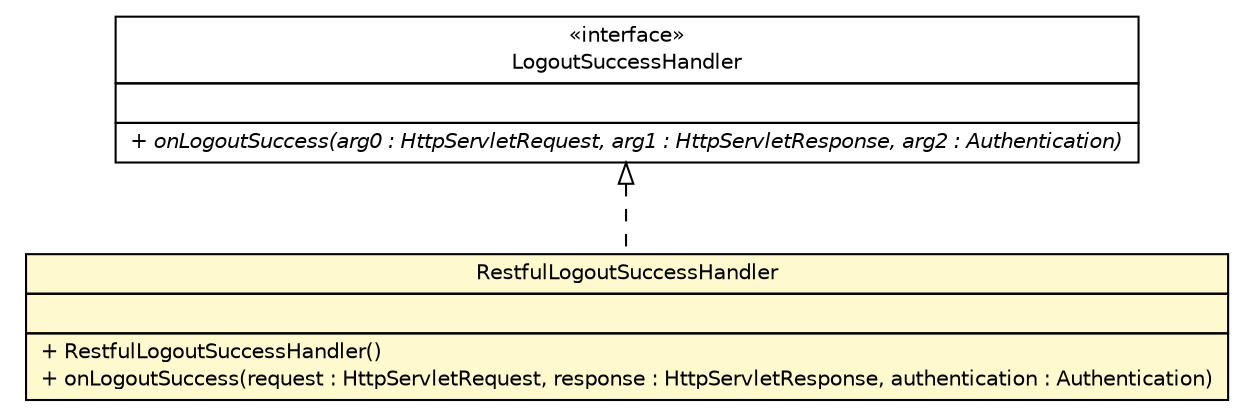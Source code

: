 #!/usr/local/bin/dot
#
# Class diagram 
# Generated by UMLGraph version R5_6-24-gf6e263 (http://www.umlgraph.org/)
#

digraph G {
	edge [fontname="Helvetica",fontsize=10,labelfontname="Helvetica",labelfontsize=10];
	node [fontname="Helvetica",fontsize=10,shape=plaintext];
	nodesep=0.25;
	ranksep=0.5;
	// cn.home1.oss.lib.security.internal.rest.RestfulLogoutSuccessHandler
	c3426 [label=<<table title="cn.home1.oss.lib.security.internal.rest.RestfulLogoutSuccessHandler" border="0" cellborder="1" cellspacing="0" cellpadding="2" port="p" bgcolor="lemonChiffon" href="./RestfulLogoutSuccessHandler.html">
		<tr><td><table border="0" cellspacing="0" cellpadding="1">
<tr><td align="center" balign="center"> RestfulLogoutSuccessHandler </td></tr>
		</table></td></tr>
		<tr><td><table border="0" cellspacing="0" cellpadding="1">
<tr><td align="left" balign="left">  </td></tr>
		</table></td></tr>
		<tr><td><table border="0" cellspacing="0" cellpadding="1">
<tr><td align="left" balign="left"> + RestfulLogoutSuccessHandler() </td></tr>
<tr><td align="left" balign="left"> + onLogoutSuccess(request : HttpServletRequest, response : HttpServletResponse, authentication : Authentication) </td></tr>
		</table></td></tr>
		</table>>, URL="./RestfulLogoutSuccessHandler.html", fontname="Helvetica", fontcolor="black", fontsize=10.0];
	//cn.home1.oss.lib.security.internal.rest.RestfulLogoutSuccessHandler implements org.springframework.security.web.authentication.logout.LogoutSuccessHandler
	c3445:p -> c3426:p [dir=back,arrowtail=empty,style=dashed];
	// org.springframework.security.web.authentication.logout.LogoutSuccessHandler
	c3445 [label=<<table title="org.springframework.security.web.authentication.logout.LogoutSuccessHandler" border="0" cellborder="1" cellspacing="0" cellpadding="2" port="p" href="http://java.sun.com/j2se/1.4.2/docs/api/org/springframework/security/web/authentication/logout/LogoutSuccessHandler.html">
		<tr><td><table border="0" cellspacing="0" cellpadding="1">
<tr><td align="center" balign="center"> &#171;interface&#187; </td></tr>
<tr><td align="center" balign="center"> LogoutSuccessHandler </td></tr>
		</table></td></tr>
		<tr><td><table border="0" cellspacing="0" cellpadding="1">
<tr><td align="left" balign="left">  </td></tr>
		</table></td></tr>
		<tr><td><table border="0" cellspacing="0" cellpadding="1">
<tr><td align="left" balign="left"><font face="Helvetica-Oblique" point-size="10.0"> + onLogoutSuccess(arg0 : HttpServletRequest, arg1 : HttpServletResponse, arg2 : Authentication) </font></td></tr>
		</table></td></tr>
		</table>>, URL="http://java.sun.com/j2se/1.4.2/docs/api/org/springframework/security/web/authentication/logout/LogoutSuccessHandler.html", fontname="Helvetica", fontcolor="black", fontsize=10.0];
}

